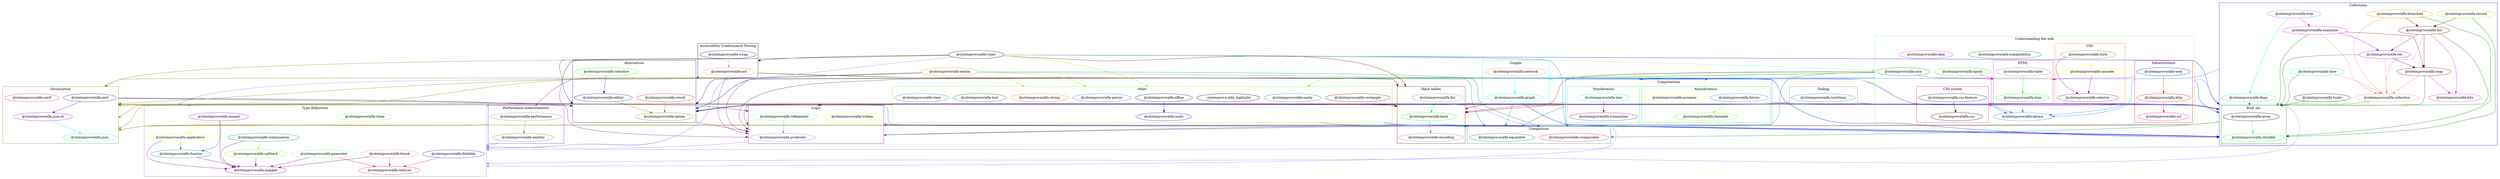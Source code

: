 // generated by package-dependency-graph
digraph {
  graph [compound=true];
  subgraph cluster_Accessibility_Conformance_Testing {
    _siteimprove_alfa_act _siteimprove_alfa_wcag;

    label = "Accessibility Conformance Testing";
    color = "#000000";
  }

  subgraph cluster_Alternatives {
    _siteimprove_alfa_either _siteimprove_alfa_option _siteimprove_alfa_result _siteimprove_alfa_selective;

    label = "Alternatives";
    color = "#00007f";
  }

  subgraph cluster_Collections {
    _siteimprove_alfa_bits _siteimprove_alfa_branched _siteimprove_alfa_collection _siteimprove_alfa_flags _siteimprove_alfa_list _siteimprove_alfa_map _siteimprove_alfa_record _siteimprove_alfa_sequence _siteimprove_alfa_set _siteimprove_alfa_slice _siteimprove_alfa_tree _siteimprove_alfa_tuple;
    subgraph cluster_Built_ins {
      _siteimprove_alfa_array _siteimprove_alfa_iterable;

      label = "Built ins";
      color = "#007f00";
    }
  
    label = "Collections";
    color = "#0000ff";
  }

  subgraph cluster_Comparison {
    _siteimprove_alfa_comparable _siteimprove_alfa_equatable;

    label = "Comparison";
    color = "#007f7f";
  }

  subgraph cluster_Computations {
    
    subgraph cluster_Asynchronous {
      _siteimprove_alfa_future _siteimprove_alfa_promise _siteimprove_alfa_thenable;

      label = "Asynchronous";
      color = "#00ff00";
    }
  
    subgraph cluster_Synchronous {
      _siteimprove_alfa_lazy _siteimprove_alfa_trampoline;

      label = "Synchronous";
      color = "#00ff7f";
    }
  
    label = "Computations";
    color = "#007fff";
  }

  subgraph cluster_Graphs {
    _siteimprove_alfa_graph _siteimprove_alfa_network;

    label = "Graphs";
    color = "#00ffff";
  }

  subgraph cluster_Hash_tables {
    _siteimprove_alfa_encoding _siteimprove_alfa_fnv _siteimprove_alfa_hash;

    label = "Hash tables";
    color = "#7f0000";
  }

  subgraph cluster_Logic {
    _siteimprove_alfa_predicate _siteimprove_alfa_refinement _siteimprove_alfa_trilean;

    label = "Logic";
    color = "#7f007f";
  }

  subgraph cluster_Performance_measurements {
    _siteimprove_alfa_emitter _siteimprove_alfa_performance;

    label = "Performance measurements";
    color = "#7f00ff";
  }

  subgraph cluster_Serialization {
    _siteimprove_alfa_earl _siteimprove_alfa_json _siteimprove_alfa_json_ld _siteimprove_alfa_sarif;

    label = "Serialization";
    color = "#7f7f00";
  }

  subgraph cluster_Tooling {
    _siteimprove_alfa_toolchain;

    label = "Tooling";
    color = "#7f7f7f";
  }

  subgraph cluster_Type_definitions {
    _siteimprove_alfa_applicative _siteimprove_alfa_callback _siteimprove_alfa_clone _siteimprove_alfa_continuation _siteimprove_alfa_foldable _siteimprove_alfa_functor _siteimprove_alfa_generator _siteimprove_alfa_mapper _siteimprove_alfa_monad _siteimprove_alfa_reducer _siteimprove_alfa_thunk;

    label = "Type definitions";
    color = "#7f7fff";
  }

  subgraph cluster_other {
    _siteimprove_alfa_affine _siteimprove_alfa_cache _siteimprove_alfa_highlight _siteimprove_alfa_math _siteimprove_alfa_parser _siteimprove_alfa_rectangle _siteimprove_alfa_string _siteimprove_alfa_test _siteimprove_alfa_time;

    label = "other";
    color = "#7fff00";
  }

  subgraph cluster_Understanding_the_web {
    _siteimprove_alfa_aria _siteimprove_alfa_compatibility _siteimprove_alfa_device _siteimprove_alfa_iana _siteimprove_alfa_xpath;
    subgraph cluster_Infrastructure {
      _siteimprove_alfa_http _siteimprove_alfa_url _siteimprove_alfa_web;

      label = "Infrastructure";
      color = "#ff0000";
    }
  
    subgraph cluster_CSS_syntax {
      _siteimprove_alfa_css _siteimprove_alfa_css_feature;

      label = "CSS syntax";
      color = "#ff007f";
    }
  
    subgraph cluster_HTML {
      _siteimprove_alfa_dom _siteimprove_alfa_table;

      label = "HTML";
      color = "#ff00ff";
    }
  
    subgraph cluster_CSS {
      _siteimprove_alfa_cascade _siteimprove_alfa_selector _siteimprove_alfa_style;

      label = "CSS";
      color = "#ff7f00";
    }
  
    label = "Understanding the web";
    color = "#7fff7f";
  }

  _siteimprove_alfa_act -> _siteimprove_alfa_applicative[color = "#7f7fff" ltail=cluster_Accessibility_Conformance_Testing lhead=cluster_Type_definitions]
  _siteimprove_alfa_act -> _siteimprove_alfa_array[color = "#0000ff" ltail=cluster_Accessibility_Conformance_Testing lhead=cluster_Collections]
  _siteimprove_alfa_act -> _siteimprove_alfa_earl[color = "#7f7f00" ltail=cluster_Accessibility_Conformance_Testing lhead=cluster_Serialization]
  _siteimprove_alfa_act -> _siteimprove_alfa_either[color = "#00007f" ltail=cluster_Accessibility_Conformance_Testing lhead=cluster_Alternatives]
  _siteimprove_alfa_act -> _siteimprove_alfa_equatable[color = "#007f7f" ltail=cluster_Accessibility_Conformance_Testing lhead=cluster_Comparison]
  _siteimprove_alfa_act -> _siteimprove_alfa_future[color = "#007fff" ltail=cluster_Accessibility_Conformance_Testing lhead=cluster_Computations]
  _siteimprove_alfa_act -> _siteimprove_alfa_hash[color = "#7f0000" ltail=cluster_Accessibility_Conformance_Testing lhead=cluster_Hash_tables]
  _siteimprove_alfa_act -> _siteimprove_alfa_performance[color = "#7f00ff" ltail=cluster_Accessibility_Conformance_Testing lhead=cluster_Performance_measurements]
  _siteimprove_alfa_act -> _siteimprove_alfa_predicate[color = "#7f007f" ltail=cluster_Accessibility_Conformance_Testing lhead=cluster_Logic]
  _siteimprove_alfa_act -> _siteimprove_alfa_string[color = "#7fff00" ltail=cluster_Accessibility_Conformance_Testing lhead=cluster_other]
  _siteimprove_alfa_affine -> _siteimprove_alfa_equatable[color = "#007f7f" ltail=cluster_other lhead=cluster_Comparison]
  _siteimprove_alfa_affine -> _siteimprove_alfa_json[color = "#7f7f00" ltail=cluster_other lhead=cluster_Serialization]
  _siteimprove_alfa_affine -> _siteimprove_alfa_math[color = "#0000ff"]
  _siteimprove_alfa_affine -> _siteimprove_alfa_option[color = "#00007f" ltail=cluster_other lhead=cluster_Alternatives]
  _siteimprove_alfa_applicative -> _siteimprove_alfa_functor[color = "#007f7f"]
  _siteimprove_alfa_applicative -> _siteimprove_alfa_mapper[color = "#7f007f"]
  _siteimprove_alfa_aria -> _siteimprove_alfa_array[color = "#0000ff" ltail=cluster_Understanding_the_web lhead=cluster_Collections]
  _siteimprove_alfa_aria -> _siteimprove_alfa_cache[color = "#7fff00" ltail=cluster_Understanding_the_web lhead=cluster_other]
  _siteimprove_alfa_aria -> _siteimprove_alfa_device[color = "#007fff"]
  _siteimprove_alfa_aria -> _siteimprove_alfa_dom[color = "#ff00ff" lhead=cluster_HTML]
  _siteimprove_alfa_aria -> _siteimprove_alfa_equatable[color = "#007f7f" ltail=cluster_Understanding_the_web lhead=cluster_Comparison]
  _siteimprove_alfa_aria -> _siteimprove_alfa_graph[color = "#00ffff" ltail=cluster_Understanding_the_web lhead=cluster_Graphs]
  _siteimprove_alfa_aria -> _siteimprove_alfa_hash[color = "#7f0000" ltail=cluster_Understanding_the_web lhead=cluster_Hash_tables]
  _siteimprove_alfa_aria -> _siteimprove_alfa_json[color = "#7f7f00" ltail=cluster_Understanding_the_web lhead=cluster_Serialization]
  _siteimprove_alfa_aria -> _siteimprove_alfa_mapper[color = "#7f7fff" ltail=cluster_Understanding_the_web lhead=cluster_Type_definitions]
  _siteimprove_alfa_aria -> _siteimprove_alfa_option[color = "#00007f" ltail=cluster_Understanding_the_web lhead=cluster_Alternatives]
  _siteimprove_alfa_aria -> _siteimprove_alfa_predicate[color = "#7f007f" ltail=cluster_Understanding_the_web lhead=cluster_Logic]
  _siteimprove_alfa_aria -> _siteimprove_alfa_selector[color = "#ff7f00" lhead=cluster_CSS]
  _siteimprove_alfa_array -> _siteimprove_alfa_callback[color = "#7f7fff" ltail=cluster_Collections lhead=cluster_Type_definitions]
  _siteimprove_alfa_array -> _siteimprove_alfa_comparable[color = "#007f7f" ltail=cluster_Collections lhead=cluster_Comparison]
  _siteimprove_alfa_array -> _siteimprove_alfa_hash[color = "#7f0000" ltail=cluster_Collections lhead=cluster_Hash_tables]
  _siteimprove_alfa_array -> _siteimprove_alfa_iterable[color = "#00ff7f"]
  _siteimprove_alfa_array -> _siteimprove_alfa_json[color = "#7f7f00" ltail=cluster_Collections lhead=cluster_Serialization]
  _siteimprove_alfa_array -> _siteimprove_alfa_option[color = "#00007f" ltail=cluster_Collections lhead=cluster_Alternatives]
  _siteimprove_alfa_array -> _siteimprove_alfa_predicate[color = "#7f007f" ltail=cluster_Collections lhead=cluster_Logic]
  _siteimprove_alfa_branched -> _siteimprove_alfa_collection[color = "#ff7f7f"]
  _siteimprove_alfa_branched -> _siteimprove_alfa_iterable[color = "#007f00" lhead=cluster_Built_ins]
  _siteimprove_alfa_branched -> _siteimprove_alfa_list[color = "#7f0000"]
  _siteimprove_alfa_cache -> _siteimprove_alfa_iterable[color = "#0000ff" ltail=cluster_other lhead=cluster_Collections]
  _siteimprove_alfa_cache -> _siteimprove_alfa_mapper[color = "#7f7fff" ltail=cluster_other lhead=cluster_Type_definitions]
  _siteimprove_alfa_callback -> _siteimprove_alfa_mapper[color = "#7f007f"]
  _siteimprove_alfa_cascade -> _siteimprove_alfa_css[color = "#ff007f" ltail=cluster_CSS lhead=cluster_CSS_syntax]
  _siteimprove_alfa_cascade -> _siteimprove_alfa_device[color = "#007fff" ltail=cluster_CSS]
  _siteimprove_alfa_cascade -> _siteimprove_alfa_dom[color = "#ff00ff" ltail=cluster_CSS lhead=cluster_HTML]
  _siteimprove_alfa_cascade -> _siteimprove_alfa_selector[color = "#7f007f"]
  _siteimprove_alfa_collection -> _siteimprove_alfa_array[color = "#007f00" lhead=cluster_Built_ins]
  _siteimprove_alfa_comparable -> _siteimprove_alfa_refinement[color = "#7f007f" ltail=cluster_Comparison lhead=cluster_Logic]
  _siteimprove_alfa_continuation -> _siteimprove_alfa_callback[color = "#7fff00"]
  _siteimprove_alfa_continuation -> _siteimprove_alfa_mapper[color = "#7f007f"]
  _siteimprove_alfa_css_feature -> _siteimprove_alfa_css[color = "#000000"]
  _siteimprove_alfa_css_feature -> _siteimprove_alfa_device[color = "#007fff" ltail=cluster_CSS_syntax]
  _siteimprove_alfa_dom -> _siteimprove_alfa_css[color = "#ff007f" ltail=cluster_HTML lhead=cluster_CSS_syntax]
  _siteimprove_alfa_dom -> _siteimprove_alfa_device[color = "#007fff" ltail=cluster_HTML]
  _siteimprove_alfa_dom -> _siteimprove_alfa_lazy[color = "#007fff" ltail=cluster_Understanding_the_web lhead=cluster_Computations]
  _siteimprove_alfa_earl -> _siteimprove_alfa_json_ld[color = "#7f00ff"]
  _siteimprove_alfa_earl -> _siteimprove_alfa_option[color = "#00007f" ltail=cluster_Serialization lhead=cluster_Alternatives]
  _siteimprove_alfa_earl -> _siteimprove_alfa_refinement[color = "#7f007f" ltail=cluster_Serialization lhead=cluster_Logic]
  _siteimprove_alfa_either -> _siteimprove_alfa_applicative[color = "#7f7fff" ltail=cluster_Alternatives lhead=cluster_Type_definitions]
  _siteimprove_alfa_either -> _siteimprove_alfa_equatable[color = "#007f7f" ltail=cluster_Alternatives lhead=cluster_Comparison]
  _siteimprove_alfa_either -> _siteimprove_alfa_hash[color = "#7f0000" ltail=cluster_Alternatives lhead=cluster_Hash_tables]
  _siteimprove_alfa_either -> _siteimprove_alfa_json[color = "#7f7f00" ltail=cluster_Alternatives lhead=cluster_Serialization]
  _siteimprove_alfa_either -> _siteimprove_alfa_option[color = "#7f7f00"]
  _siteimprove_alfa_emitter -> _siteimprove_alfa_callback[color = "#7f7fff" ltail=cluster_Performance_measurements lhead=cluster_Type_definitions]
  _siteimprove_alfa_flags -> _siteimprove_alfa_array[color = "#007f00" lhead=cluster_Built_ins]
  _siteimprove_alfa_fnv -> _siteimprove_alfa_hash[color = "#00ff00"]
  _siteimprove_alfa_foldable -> _siteimprove_alfa_reducer[color = "#ff007f"]
  _siteimprove_alfa_functor -> _siteimprove_alfa_mapper[color = "#7f007f"]
  _siteimprove_alfa_future -> _siteimprove_alfa_applicative[color = "#7f7fff" ltail=cluster_Computations lhead=cluster_Type_definitions]
  _siteimprove_alfa_future -> _siteimprove_alfa_array[color = "#0000ff" ltail=cluster_Computations lhead=cluster_Collections]
  _siteimprove_alfa_future -> _siteimprove_alfa_thenable[color = "#7fff00"]
  _siteimprove_alfa_generator -> _siteimprove_alfa_mapper[color = "#7f007f"]
  _siteimprove_alfa_generator -> _siteimprove_alfa_reducer[color = "#ff007f"]
  _siteimprove_alfa_graph -> _siteimprove_alfa_equatable[color = "#007f7f" ltail=cluster_Graphs lhead=cluster_Comparison]
  _siteimprove_alfa_graph -> _siteimprove_alfa_hash[color = "#7f0000" ltail=cluster_Graphs lhead=cluster_Hash_tables]
  _siteimprove_alfa_graph -> _siteimprove_alfa_iterable[color = "#0000ff" ltail=cluster_Graphs lhead=cluster_Collections]
  _siteimprove_alfa_graph -> _siteimprove_alfa_json[color = "#7f7f00" ltail=cluster_Graphs lhead=cluster_Serialization]
  _siteimprove_alfa_hash -> _siteimprove_alfa_encoding[color = "#7f7f7f"]
  _siteimprove_alfa_hash -> _siteimprove_alfa_equatable[color = "#007f7f" ltail=cluster_Hash_tables lhead=cluster_Comparison]
  _siteimprove_alfa_hash -> _siteimprove_alfa_json[color = "#7f7f00" ltail=cluster_Hash_tables lhead=cluster_Serialization]
  _siteimprove_alfa_hash -> _siteimprove_alfa_refinement[color = "#7f007f" ltail=cluster_Hash_tables lhead=cluster_Logic]
  _siteimprove_alfa_http -> _siteimprove_alfa_url[color = "#ff007f"]
  _siteimprove_alfa_json_ld -> _siteimprove_alfa_json[color = "#00ffff"]
  _siteimprove_alfa_lazy -> _siteimprove_alfa_equatable[color = "#007f7f" ltail=cluster_Computations lhead=cluster_Comparison]
  _siteimprove_alfa_lazy -> _siteimprove_alfa_json[color = "#7f7f00" ltail=cluster_Computations lhead=cluster_Serialization]
  _siteimprove_alfa_lazy -> _siteimprove_alfa_trampoline[color = "#7f007f"]
  _siteimprove_alfa_list -> _siteimprove_alfa_array[color = "#007f00" lhead=cluster_Built_ins]
  _siteimprove_alfa_list -> _siteimprove_alfa_bits[color = "#ff00ff"]
  _siteimprove_alfa_list -> _siteimprove_alfa_collection[color = "#ff7f7f"]
  _siteimprove_alfa_list -> _siteimprove_alfa_map[color = "#7f0000"]
  _siteimprove_alfa_list -> _siteimprove_alfa_set[color = "#7f00ff"]
  _siteimprove_alfa_map -> _siteimprove_alfa_array[color = "#007f00" lhead=cluster_Built_ins]
  _siteimprove_alfa_map -> _siteimprove_alfa_bits[color = "#ff00ff"]
  _siteimprove_alfa_map -> _siteimprove_alfa_collection[color = "#ff7f7f"]
  _siteimprove_alfa_media -> _siteimprove_alfa_comparable[color = "#007f7f" lhead=cluster_Comparison]
  _siteimprove_alfa_media -> _siteimprove_alfa_css[color = "#7fff7f" lhead=cluster_Understanding_the_web]
  _siteimprove_alfa_media -> _siteimprove_alfa_functor[color = "#7f7fff" lhead=cluster_Type_definitions]
  _siteimprove_alfa_media -> _siteimprove_alfa_iterable[color = "#0000ff" lhead=cluster_Collections]
  _siteimprove_alfa_media -> _siteimprove_alfa_json[color = "#7f7f00" lhead=cluster_Serialization]
  _siteimprove_alfa_media -> _siteimprove_alfa_option[color = "#00007f" lhead=cluster_Alternatives]
  _siteimprove_alfa_media -> _siteimprove_alfa_parser[color = "#7fff00" lhead=cluster_other]
  _siteimprove_alfa_media -> _siteimprove_alfa_predicate[color = "#7f007f" lhead=cluster_Logic]
  _siteimprove_alfa_monad -> _siteimprove_alfa_applicative[color = "#ffff00"]
  _siteimprove_alfa_monad -> _siteimprove_alfa_functor[color = "#007f7f"]
  _siteimprove_alfa_monad -> _siteimprove_alfa_mapper[color = "#7f007f"]
  _siteimprove_alfa_network -> _siteimprove_alfa_graph[color = "#00ffff"]
  _siteimprove_alfa_option -> _siteimprove_alfa_predicate[color = "#7f007f" ltail=cluster_Alternatives lhead=cluster_Logic]
  _siteimprove_alfa_parser -> _siteimprove_alfa_predicate[color = "#7f007f" ltail=cluster_other lhead=cluster_Logic]
  _siteimprove_alfa_performance -> _siteimprove_alfa_emitter[color = "#7f7f00"]
  _siteimprove_alfa_performance -> _siteimprove_alfa_json[color = "#7f7f00" ltail=cluster_Performance_measurements lhead=cluster_Serialization]
  _siteimprove_alfa_predicate -> _siteimprove_alfa_callback[color = "#7f7fff" ltail=cluster_Logic lhead=cluster_Type_definitions]
  _siteimprove_alfa_predicate -> _siteimprove_alfa_equatable[color = "#007f7f" ltail=cluster_Logic lhead=cluster_Comparison]
  _siteimprove_alfa_record -> _siteimprove_alfa_iterable[color = "#007f00" lhead=cluster_Built_ins]
  _siteimprove_alfa_record -> _siteimprove_alfa_list[color = "#7f0000"]
  _siteimprove_alfa_rectangle -> _siteimprove_alfa_hash[color = "#7f0000" ltail=cluster_other lhead=cluster_Hash_tables]
  _siteimprove_alfa_refinement -> _siteimprove_alfa_predicate[color = "#7f7fff"]
  _siteimprove_alfa_result -> _siteimprove_alfa_option[color = "#7f7f00"]
  _siteimprove_alfa_rules -> _siteimprove_alfa_act[color = "#000000" lhead=cluster_Accessibility_Conformance_Testing]
  _siteimprove_alfa_rules -> _siteimprove_alfa_affine[color = "#7fff00" lhead=cluster_other]
  _siteimprove_alfa_rules -> _siteimprove_alfa_aria[color = "#7fff7f" lhead=cluster_Understanding_the_web]
  _siteimprove_alfa_rules -> _siteimprove_alfa_array[color = "#0000ff" lhead=cluster_Collections]
  _siteimprove_alfa_rules -> _siteimprove_alfa_comparable[color = "#007f7f" lhead=cluster_Comparison]
  _siteimprove_alfa_rules -> _siteimprove_alfa_earl[color = "#7f7f00" lhead=cluster_Serialization]
  _siteimprove_alfa_rules -> _siteimprove_alfa_hash[color = "#7f0000" lhead=cluster_Hash_tables]
  _siteimprove_alfa_rules -> _siteimprove_alfa_option[color = "#00007f" lhead=cluster_Alternatives]
  _siteimprove_alfa_rules -> _siteimprove_alfa_predicate[color = "#7f007f" lhead=cluster_Logic]
  _siteimprove_alfa_rules -> _siteimprove_alfa_thunk[color = "#7f7fff" lhead=cluster_Type_definitions]
  _siteimprove_alfa_selective -> _siteimprove_alfa_either[color = "#0000ff"]
  _siteimprove_alfa_sequence -> _siteimprove_alfa_array[color = "#007f00" lhead=cluster_Built_ins]
  _siteimprove_alfa_sequence -> _siteimprove_alfa_collection[color = "#ff7f7f"]
  _siteimprove_alfa_sequence -> _siteimprove_alfa_lazy[color = "#007fff" ltail=cluster_Collections lhead=cluster_Computations]
  _siteimprove_alfa_sequence -> _siteimprove_alfa_map[color = "#7f0000"]
  _siteimprove_alfa_sequence -> _siteimprove_alfa_set[color = "#7f00ff"]
  _siteimprove_alfa_set -> _siteimprove_alfa_array[color = "#007f00" lhead=cluster_Built_ins]
  _siteimprove_alfa_set -> _siteimprove_alfa_collection[color = "#ff7f7f"]
  _siteimprove_alfa_set -> _siteimprove_alfa_map[color = "#7f0000"]
  _siteimprove_alfa_slice -> _siteimprove_alfa_array[color = "#007f00" lhead=cluster_Built_ins]
  _siteimprove_alfa_slice -> _siteimprove_alfa_collection[color = "#ff7f7f"]
  _siteimprove_alfa_style -> _siteimprove_alfa_cascade[color = "#ffff00"]
  _siteimprove_alfa_style -> _siteimprove_alfa_selector[color = "#7f007f"]
  _siteimprove_alfa_table -> _siteimprove_alfa_dom[color = "#00ff00"]
  _siteimprove_alfa_thenable -> _siteimprove_alfa_refinement[color = "#7f007f" ltail=cluster_Computations lhead=cluster_Logic]
  _siteimprove_alfa_thunk -> _siteimprove_alfa_mapper[color = "#7f007f"]
  _siteimprove_alfa_thunk -> _siteimprove_alfa_reducer[color = "#ff007f"]
  _siteimprove_alfa_toolchain -> _siteimprove_alfa_array[color = "#0000ff" ltail=cluster_Tooling lhead=cluster_Collections]
  _siteimprove_alfa_toolchain -> _siteimprove_alfa_option[color = "#00007f" ltail=cluster_Tooling lhead=cluster_Alternatives]
  _siteimprove_alfa_tree -> _siteimprove_alfa_flags[color = "#00ff7f"]
  _siteimprove_alfa_tree -> _siteimprove_alfa_sequence[color = "#ff00ff"]
  _siteimprove_alfa_trilean -> _siteimprove_alfa_iterable[color = "#0000ff" ltail=cluster_Logic lhead=cluster_Collections]
  _siteimprove_alfa_tuple -> _siteimprove_alfa_array[color = "#007f00" lhead=cluster_Built_ins]
  _siteimprove_alfa_wcag -> _siteimprove_alfa_act[color = "#ff7f7f"]
  _siteimprove_alfa_web -> _siteimprove_alfa_device[color = "#007fff" ltail=cluster_Infrastructure]
  _siteimprove_alfa_web -> _siteimprove_alfa_dom[color = "#ff00ff" ltail=cluster_Infrastructure lhead=cluster_HTML]
  _siteimprove_alfa_web -> _siteimprove_alfa_http[color = "#ff0000"]
  _siteimprove_alfa_xpath -> _siteimprove_alfa_dom[color = "#ff00ff" lhead=cluster_HTML]

  _siteimprove_alfa_act[label = "@siteimprove/alfa-act", color = "#ff7f7f"]
  _siteimprove_alfa_applicative[label = "@siteimprove/alfa-applicative", color = "#ffff00"]
  _siteimprove_alfa_array[label = "@siteimprove/alfa-array", color = "#000000"]
  _siteimprove_alfa_earl[label = "@siteimprove/alfa-earl", color = "#00007f"]
  _siteimprove_alfa_either[label = "@siteimprove/alfa-either", color = "#0000ff"]
  _siteimprove_alfa_equatable[label = "@siteimprove/alfa-equatable", color = "#007f00"]
  _siteimprove_alfa_functor[label = "@siteimprove/alfa-functor", color = "#007f7f"]
  _siteimprove_alfa_future[label = "@siteimprove/alfa-future", color = "#007fff"]
  _siteimprove_alfa_hash[label = "@siteimprove/alfa-hash", color = "#00ff00"]
  _siteimprove_alfa_iterable[label = "@siteimprove/alfa-iterable", color = "#00ff7f"]
  _siteimprove_alfa_json[label = "@siteimprove/alfa-json", color = "#00ffff"]
  _siteimprove_alfa_list[label = "@siteimprove/alfa-list", color = "#7f0000"]
  _siteimprove_alfa_mapper[label = "@siteimprove/alfa-mapper", color = "#7f007f"]
  _siteimprove_alfa_monad[label = "@siteimprove/alfa-monad", color = "#7f00ff"]
  _siteimprove_alfa_option[label = "@siteimprove/alfa-option", color = "#7f7f00"]
  _siteimprove_alfa_performance[label = "@siteimprove/alfa-performance", color = "#7f7f7f"]
  _siteimprove_alfa_predicate[label = "@siteimprove/alfa-predicate", color = "#7f7fff"]
  _siteimprove_alfa_record[label = "@siteimprove/alfa-record", color = "#7fff00"]
  _siteimprove_alfa_refinement[label = "@siteimprove/alfa-refinement", color = "#7fff7f"]
  _siteimprove_alfa_result[label = "@siteimprove/alfa-result", color = "#ff0000"]
  _siteimprove_alfa_sarif[label = "@siteimprove/alfa-sarif", color = "#ff007f"]
  _siteimprove_alfa_sequence[label = "@siteimprove/alfa-sequence", color = "#ff00ff"]
  _siteimprove_alfa_string[label = "@siteimprove/alfa-string", color = "#ff7f00"]
  _siteimprove_alfa_thunk[label = "@siteimprove/alfa-thunk", color = "#ff7f7f"]
  _siteimprove_alfa_trilean[label = "@siteimprove/alfa-trilean", color = "#ffff00"]
  _siteimprove_alfa_tuple[label = "@siteimprove/alfa-tuple", color = "#000000"]
  _siteimprove_alfa_affine[label = "@siteimprove/alfa-affine", color = "#00007f"]
  _siteimprove_alfa_math[label = "@siteimprove/alfa-math", color = "#0000ff"]
  _siteimprove_alfa_aria[label = "@siteimprove/alfa-aria", color = "#007f00"]
  _siteimprove_alfa_cache[label = "@siteimprove/alfa-cache", color = "#007f7f"]
  _siteimprove_alfa_device[label = "@siteimprove/alfa-device", color = "#007fff"]
  _siteimprove_alfa_dom[label = "@siteimprove/alfa-dom", color = "#00ff00"]
  _siteimprove_alfa_flags[label = "@siteimprove/alfa-flags", color = "#00ff7f"]
  _siteimprove_alfa_graph[label = "@siteimprove/alfa-graph", color = "#00ffff"]
  _siteimprove_alfa_map[label = "@siteimprove/alfa-map", color = "#7f0000"]
  _siteimprove_alfa_selector[label = "@siteimprove/alfa-selector", color = "#7f007f"]
  _siteimprove_alfa_set[label = "@siteimprove/alfa-set", color = "#7f00ff"]
  _siteimprove_alfa_style[label = "@siteimprove/alfa-style", color = "#7f7f00"]
  _siteimprove_alfa_table[label = "@siteimprove/alfa-table", color = "#7f7f7f"]
  _siteimprove_alfa_tree[label = "@siteimprove/alfa-tree", color = "#7f7fff"]
  _siteimprove_alfa_callback[label = "@siteimprove/alfa-callback", color = "#7fff00"]
  _siteimprove_alfa_clone[label = "@siteimprove/alfa-clone", color = "#7fff7f"]
  _siteimprove_alfa_comparable[label = "@siteimprove/alfa-comparable", color = "#ff0000"]
  _siteimprove_alfa_reducer[label = "@siteimprove/alfa-reducer", color = "#ff007f"]
  _siteimprove_alfa_bits[label = "@siteimprove/alfa-bits", color = "#ff00ff"]
  _siteimprove_alfa_branched[label = "@siteimprove/alfa-branched", color = "#ff7f00"]
  _siteimprove_alfa_collection[label = "@siteimprove/alfa-collection", color = "#ff7f7f"]
  _siteimprove_alfa_cascade[label = "@siteimprove/alfa-cascade", color = "#ffff00"]
  _siteimprove_alfa_css[label = "@siteimprove/alfa-css", color = "#000000"]
  _siteimprove_alfa_css_feature[label = "@siteimprove/alfa-css-feature", color = "#00007f"]
  _siteimprove_alfa_foldable[label = "@siteimprove/alfa-foldable", color = "#0000ff"]
  _siteimprove_alfa_compatibility[label = "@siteimprove/alfa-compatibility", color = "#007f00"]
  _siteimprove_alfa_continuation[label = "@siteimprove/alfa-continuation", color = "#007f7f"]
  _siteimprove_alfa_parser[label = "@siteimprove/alfa-parser", color = "#007fff"]
  _siteimprove_alfa_selective[label = "@siteimprove/alfa-selective", color = "#00ff00"]
  _siteimprove_alfa_slice[label = "@siteimprove/alfa-slice", color = "#00ff7f"]
  _siteimprove_alfa_lazy[label = "@siteimprove/alfa-lazy", color = "#00ffff"]
  _siteimprove_alfa_rectangle[label = "@siteimprove/alfa-rectangle", color = "#7f0000"]
  _siteimprove_alfa_trampoline[label = "@siteimprove/alfa-trampoline", color = "#7f007f"]
  _siteimprove_alfa_json_ld[label = "@siteimprove/alfa-json-ld", color = "#7f00ff"]
  _siteimprove_alfa_emitter[label = "@siteimprove/alfa-emitter", color = "#7f7f00"]
  _siteimprove_alfa_encoding[label = "@siteimprove/alfa-encoding", color = "#7f7f7f"]
  _siteimprove_alfa_fnv[label = "@siteimprove/alfa-fnv", color = "#7f7fff"]
  _siteimprove_alfa_thenable[label = "@siteimprove/alfa-thenable", color = "#7fff00"]
  _siteimprove_alfa_generator[label = "@siteimprove/alfa-generator", color = "#7fff7f"]
  _siteimprove_alfa_http[label = "@siteimprove/alfa-http", color = "#ff0000"]
  _siteimprove_alfa_url[label = "@siteimprove/alfa-url", color = "#ff007f"]
  _siteimprove_alfa_iana[label = "@siteimprove/alfa-iana", color = "#ff00ff"]
  _siteimprove_alfa_media[label = "@siteimprove/alfa-media", color = "#ff7f00"]
  _siteimprove_alfa_network[label = "@siteimprove/alfa-network", color = "#ff7f7f"]
  _siteimprove_alfa_promise[label = "@siteimprove/alfa-promise", color = "#ffff00"]
  _siteimprove_alfa_rules[label = "@siteimprove/alfa-rules", color = "#000000"]
  _siteimprove_alfa_wcag[label = "@siteimprove/alfa-wcag", color = "#00007f"]
  _siteimprove_alfa_web[label = "@siteimprove/alfa-web", color = "#0000ff"]
  _siteimprove_alfa_test[label = "@siteimprove/alfa-test", color = "#007f00"]
  _siteimprove_alfa_time[label = "@siteimprove/alfa-time", color = "#007f7f"]
  _siteimprove_alfa_toolchain[label = "@siteimprove/alfa-toolchain", color = "#007fff"]
  _siteimprove_alfa_xpath[label = "@siteimprove/alfa-xpath", color = "#00ff00"]
}